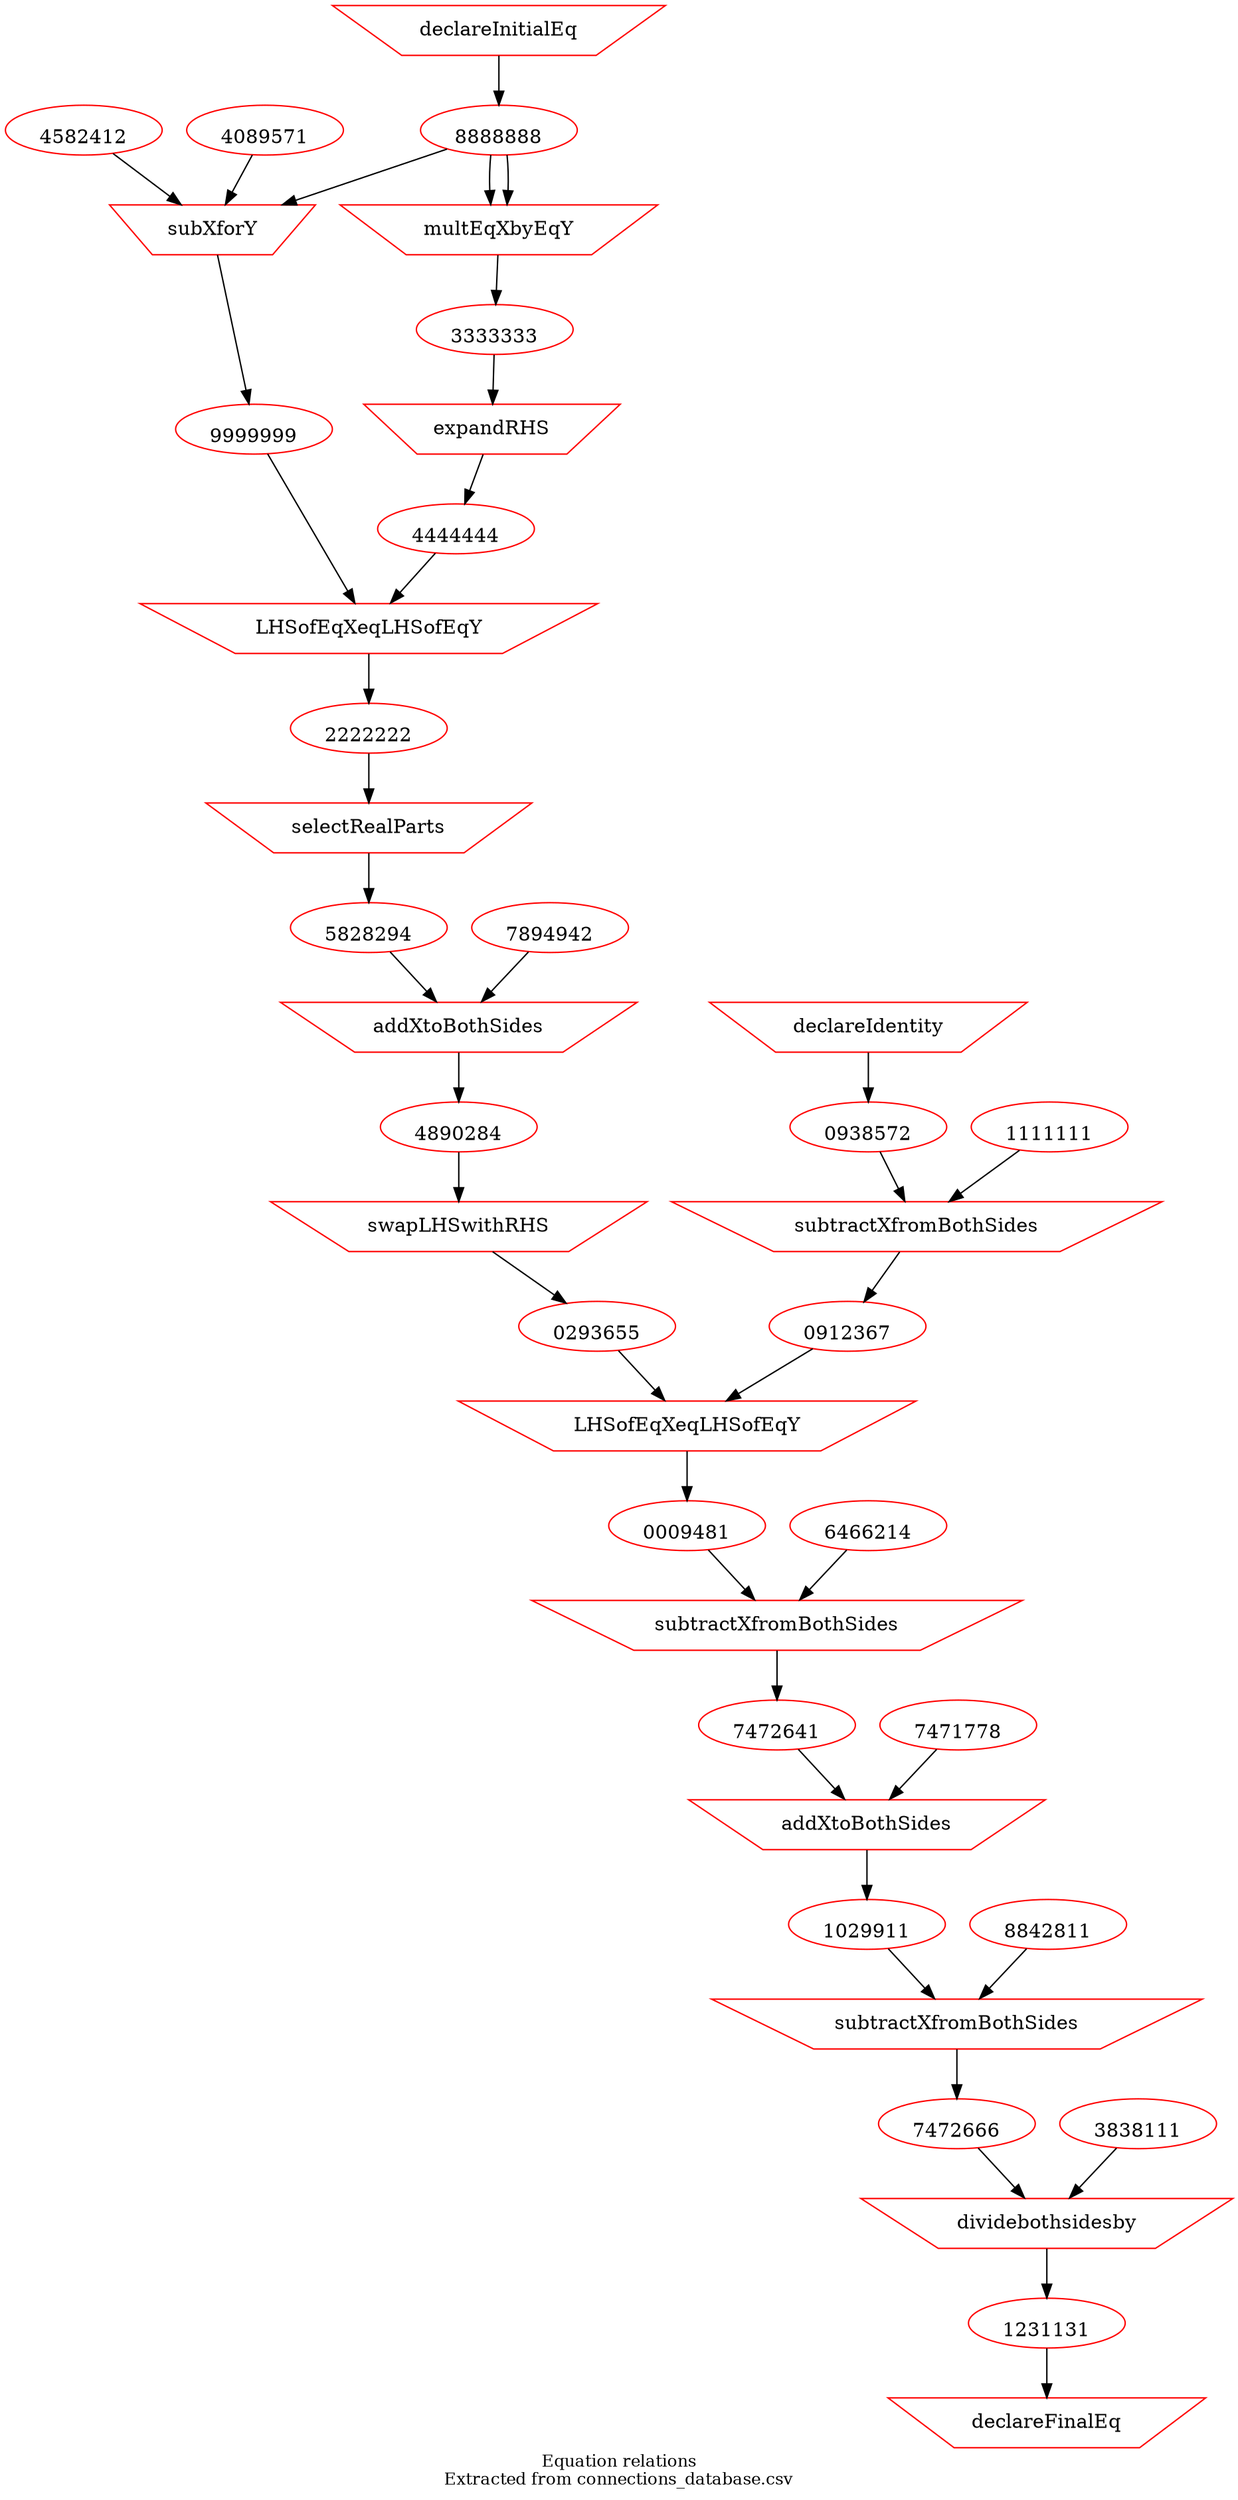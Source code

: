 digraph physicsDerivation {
overlap = false;
label="Equation relations\nExtracted from connections_database.csv";
fontsize=12;
7663728 -> 8888888;
4582412 -> 6839583;
4089571 -> 6839583;
8888888 -> 6839583;
6839583 -> 9999999;
9999999 -> 9582956;
4444444 -> 9582956;
9582956 -> 2222222;
8888888 -> 8492847;
8888888 -> 8492847;
8492847 -> 3333333;
3333333 -> 5832058;
5832058 -> 4444444;
2222222 -> 8374590;
8374590 -> 5828294;
7894942 -> 8374625;
5828294 -> 8374625;
8374625 -> 4890284;
3040493 -> 0938572;
1111111 -> 0983243;
0938572 -> 0983243;
0983243 -> 0912367;
4890284 -> 3984721;
3984721 -> 0293655;
0912367 -> 9483240;
0293655 -> 9483240;
9483240 -> 0009481;
6466214 -> 7563628;
0009481 -> 7563628;
7563628 -> 7472641;
7471778 -> 7572728;
7472641 -> 7572728;
7572728 -> 1029911;
8842811 -> 7566277;
1029911 -> 7566277;
7566277 -> 7472666;
3838111 -> 3841414;
7472666 -> 3841414;
3841414 -> 1231131;
1231131 -> 1383414;
0009481 [shape=ellipse, color=red,image="../../expressions/4827492911.png",labelloc=b,URL="http://output.com"];
0293655 [shape=ellipse, color=red,image="../../expressions/9482438243.png",labelloc=b,URL="http://output.com"];
0912367 [shape=ellipse, color=red,image="../../expressions/3285732911.png",labelloc=b,URL="http://output.com"];
0938572 [shape=ellipse, color=red,image="../../expressions/5832984291.png",labelloc=b,URL="http://output.com"];
1029911 [shape=ellipse, color=red,image="../../expressions/7572664728.png",labelloc=b,URL="http://output.com"];
1231131 [shape=ellipse, color=red,image="../../expressions/9988949211.png",labelloc=b,URL="http://output.com"];
2222222 [shape=ellipse, color=red,image="../../expressions/9483928192.png",labelloc=b,URL="http://output.com"];
3333333 [shape=ellipse, color=red,image="../../expressions/4638429483.png",labelloc=b,URL="http://output.com"];
4444444 [shape=ellipse, color=red,image="../../expressions/4598294821.png",labelloc=b,URL="http://output.com"];
4890284 [shape=ellipse, color=red,image="../../expressions/9482928243.png",labelloc=b,URL="http://output.com"];
5828294 [shape=ellipse, color=red,image="../../expressions/9482928242.png",labelloc=b,URL="http://output.com"];
7472641 [shape=ellipse, color=red,image="../../expressions/1248277773.png",labelloc=b,URL="http://output.com"];
7472666 [shape=ellipse, color=red,image="../../expressions/9889984281.png",labelloc=b,URL="http://output.com"];
8888888 [shape=ellipse, color=red,image="../../expressions/4938429483.png",labelloc=b,URL="http://output.com"];
9999999 [shape=ellipse, color=red,image="../../expressions/4838429483.png",labelloc=b,URL="http://output.com"];
0983243 [shape=invtrapezium, color=red,label="subtractXfromBothSides"];
1383414 [shape=invtrapezium, color=red,label="declareFinalEq"];
3040493 [shape=invtrapezium, color=red,label="declareIdentity"];
3841414 [shape=invtrapezium, color=red,label="dividebothsidesby"];
3984721 [shape=invtrapezium, color=red,label="swapLHSwithRHS"];
5832058 [shape=invtrapezium, color=red,label="expandRHS"];
6839583 [shape=invtrapezium, color=red,label="subXforY"];
7563628 [shape=invtrapezium, color=red,label="subtractXfromBothSides"];
7566277 [shape=invtrapezium, color=red,label="subtractXfromBothSides"];
7572728 [shape=invtrapezium, color=red,label="addXtoBothSides"];
7663728 [shape=invtrapezium, color=red,label="declareInitialEq"];
8374590 [shape=invtrapezium, color=red,label="selectRealParts"];
8374625 [shape=invtrapezium, color=red,label="addXtoBothSides"];
8492847 [shape=invtrapezium, color=red,label="multEqXbyEqY"];
9483240 [shape=invtrapezium, color=red,label="LHSofEqXeqLHSofEqY"];
9582956 [shape=invtrapezium, color=red,label="LHSofEqXeqLHSofEqY"];
1111111 [shape=ellipse, color=red,image="../../feeds/1111111.png",labelloc=b,URL="http://feed.com"];
3838111 [shape=ellipse, color=red,image="../../feeds/3838111.png",labelloc=b,URL="http://feed.com"];
4089571 [shape=ellipse, color=red,image="../../feeds/4089571.png",labelloc=b,URL="http://feed.com"];
4582412 [shape=ellipse, color=red,image="../../feeds/4582412.png",labelloc=b,URL="http://feed.com"];
6466214 [shape=ellipse, color=red,image="../../feeds/6466214.png",labelloc=b,URL="http://feed.com"];
7471778 [shape=ellipse, color=red,image="../../feeds/7471778.png",labelloc=b,URL="http://feed.com"];
7894942 [shape=ellipse, color=red,image="../../feeds/7894942.png",labelloc=b,URL="http://feed.com"];
8842811 [shape=ellipse, color=red,image="../../feeds/8842811.png",labelloc=b,URL="http://feed.com"];
}
